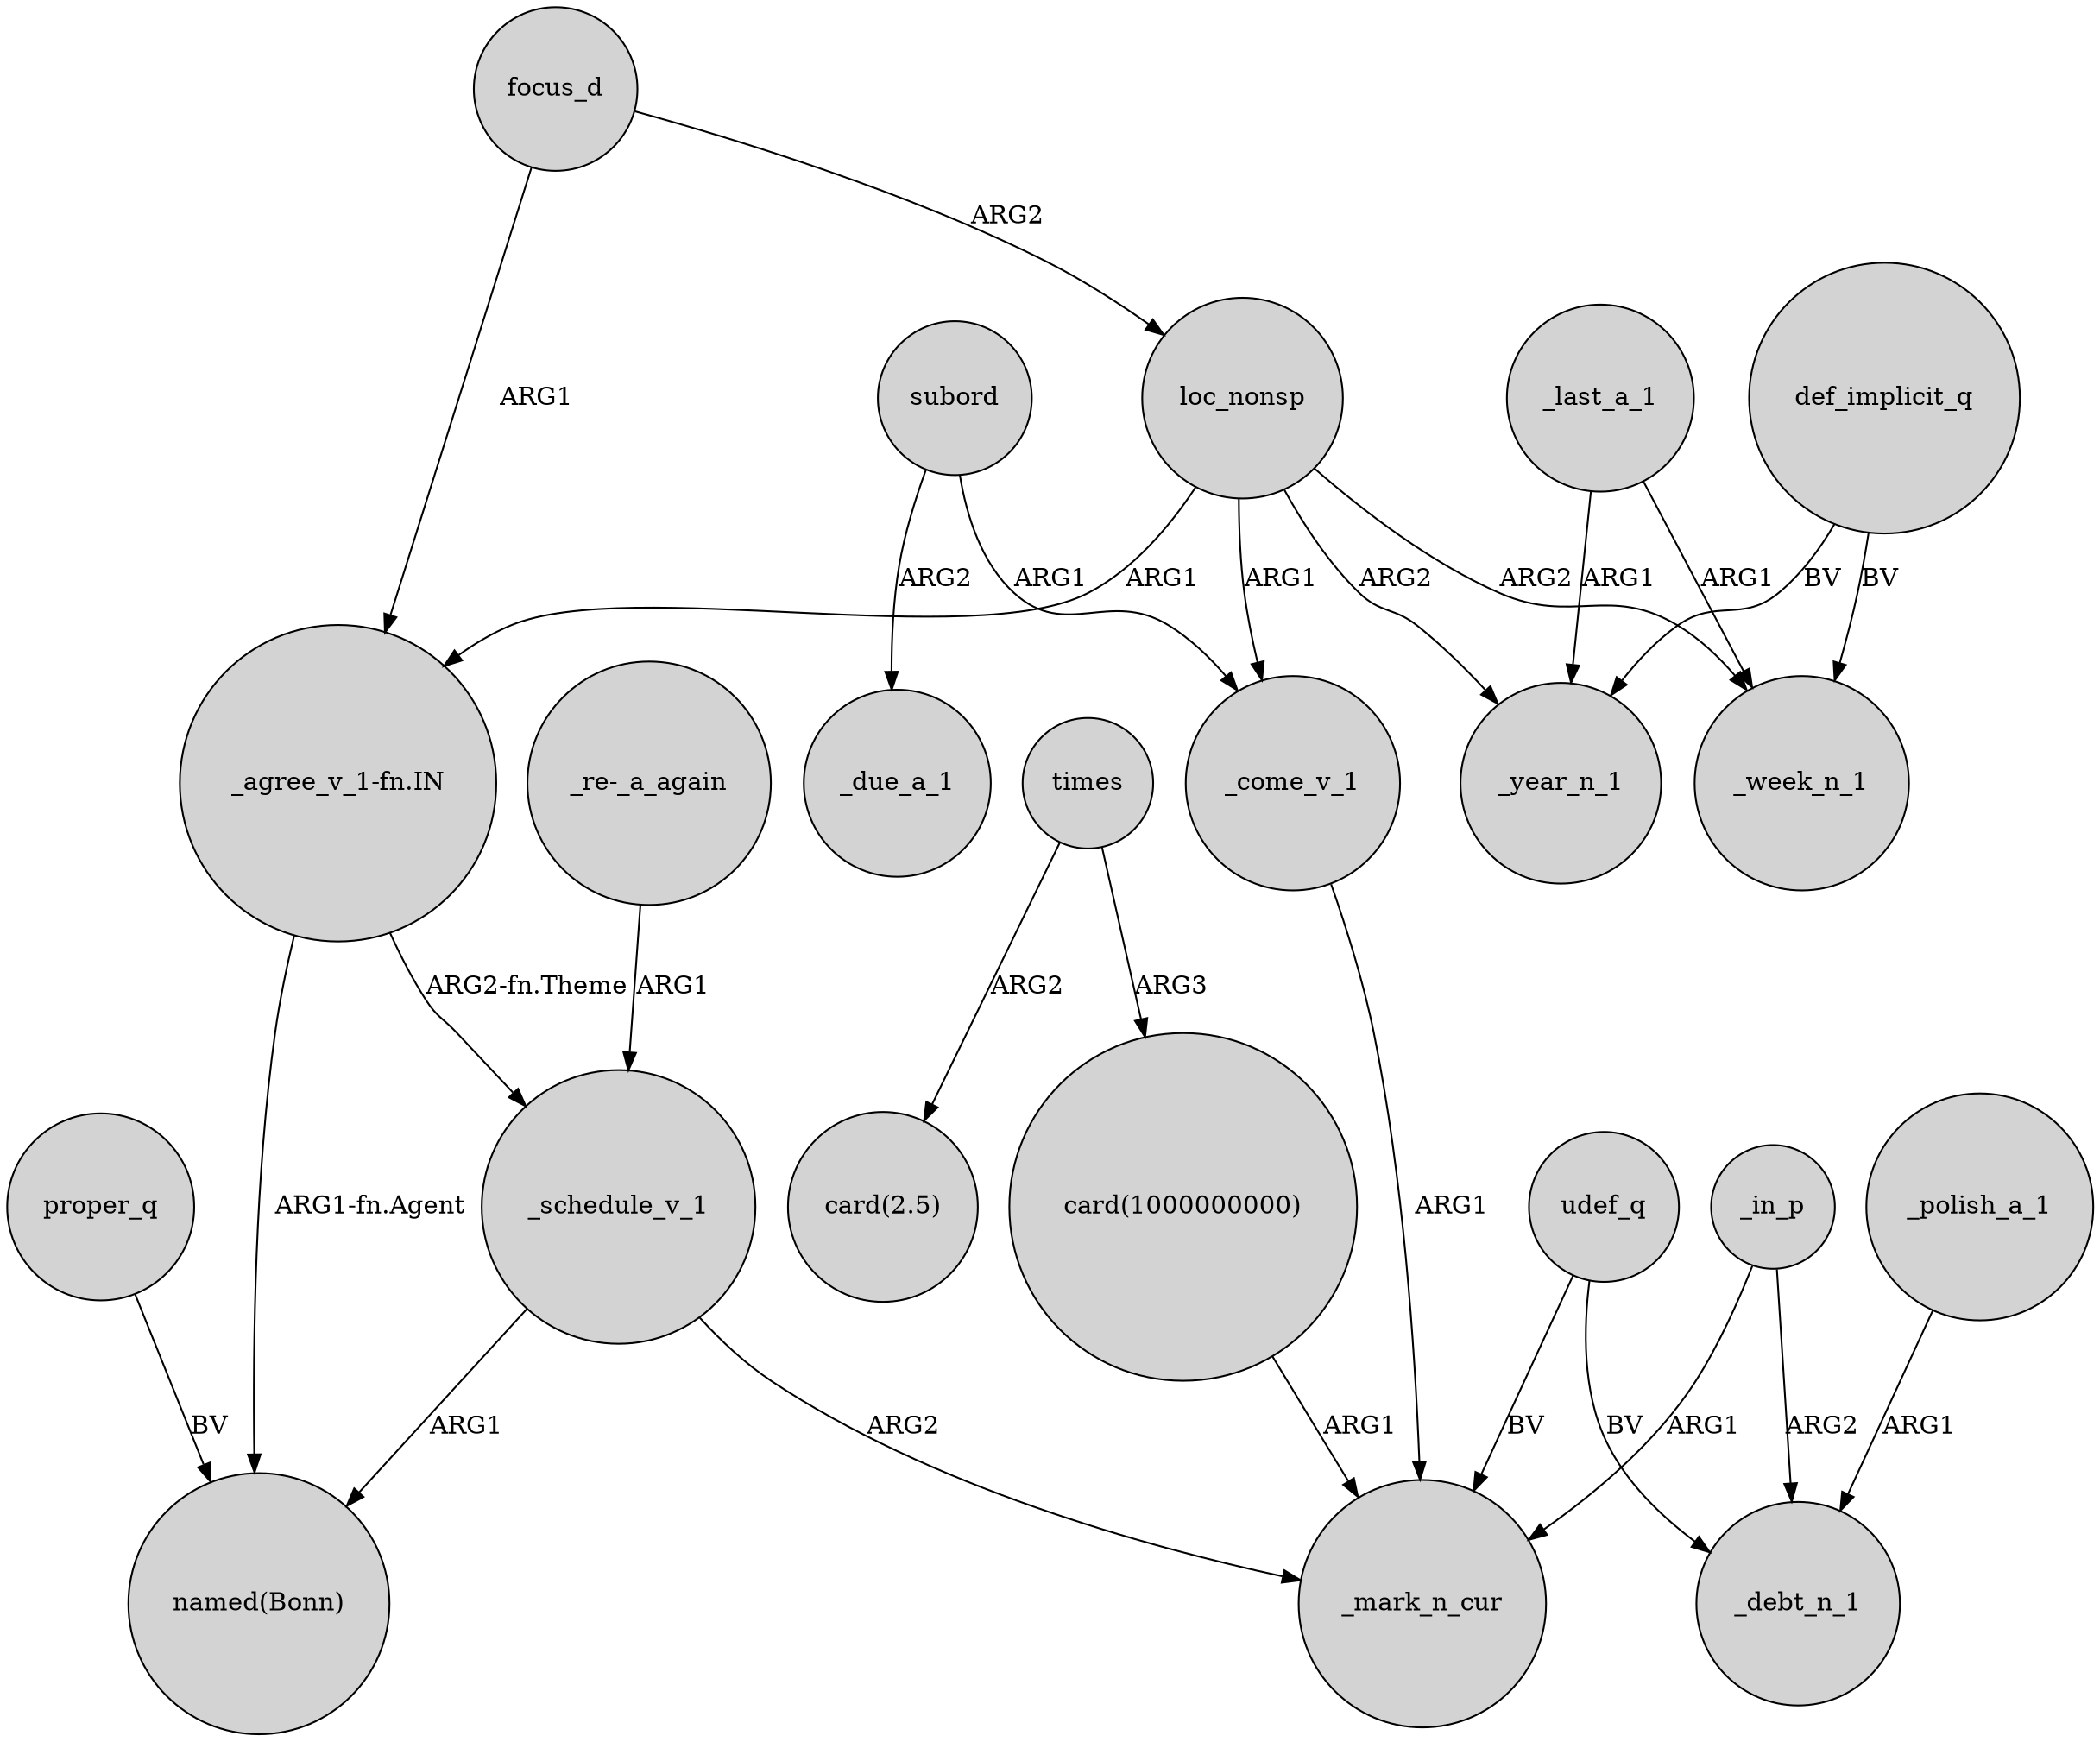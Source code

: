 digraph {
	node [shape=circle style=filled]
	proper_q -> "named(Bonn)" [label=BV]
	focus_d -> loc_nonsp [label=ARG2]
	def_implicit_q -> _week_n_1 [label=BV]
	def_implicit_q -> _year_n_1 [label=BV]
	udef_q -> _debt_n_1 [label=BV]
	"card(1000000000)" -> _mark_n_cur [label=ARG1]
	udef_q -> _mark_n_cur [label=BV]
	subord -> _due_a_1 [label=ARG2]
	subord -> _come_v_1 [label=ARG1]
	_in_p -> _mark_n_cur [label=ARG1]
	_polish_a_1 -> _debt_n_1 [label=ARG1]
	loc_nonsp -> _come_v_1 [label=ARG1]
	times -> "card(1000000000)" [label=ARG3]
	"_re-_a_again" -> _schedule_v_1 [label=ARG1]
	loc_nonsp -> _week_n_1 [label=ARG2]
	_schedule_v_1 -> _mark_n_cur [label=ARG2]
	"_agree_v_1-fn.IN" -> "named(Bonn)" [label="ARG1-fn.Agent"]
	times -> "card(2.5)" [label=ARG2]
	loc_nonsp -> _year_n_1 [label=ARG2]
	loc_nonsp -> "_agree_v_1-fn.IN" [label=ARG1]
	_last_a_1 -> _week_n_1 [label=ARG1]
	_last_a_1 -> _year_n_1 [label=ARG1]
	"_agree_v_1-fn.IN" -> _schedule_v_1 [label="ARG2-fn.Theme"]
	_come_v_1 -> _mark_n_cur [label=ARG1]
	_in_p -> _debt_n_1 [label=ARG2]
	focus_d -> "_agree_v_1-fn.IN" [label=ARG1]
	_schedule_v_1 -> "named(Bonn)" [label=ARG1]
}
